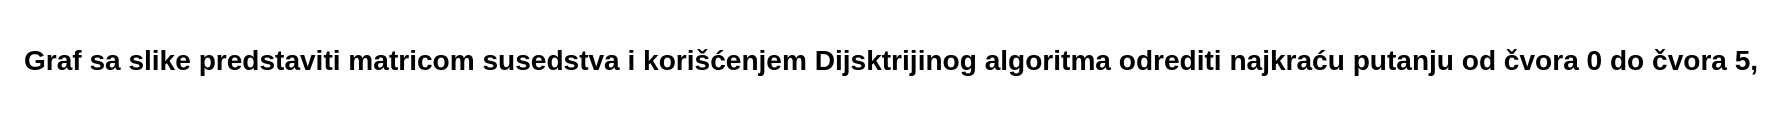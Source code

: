 <mxfile>
    <diagram id="ZH9tlxoBz2W2_fqLBUeT" name="Page-1">
        <mxGraphModel dx="1454" dy="827" grid="1" gridSize="10" guides="1" tooltips="1" connect="1" arrows="1" fold="1" page="1" pageScale="1" pageWidth="1100" pageHeight="850" math="0" shadow="0">
            <root>
                <mxCell id="0"/>
                <mxCell id="1" parent="0"/>
                <mxCell id="2" value="&lt;h3&gt;Graf sa slike predstaviti matricom susedstva i korišćenjem Dijsktrijinog algoritma odrediti najkraću putanju od čvora 0 do čvora 5,&lt;/h3&gt;" style="text;html=1;align=center;verticalAlign=middle;resizable=0;points=[];autosize=1;strokeColor=none;fillColor=none;" parent="1" vertex="1">
                    <mxGeometry x="105" width="890" height="60" as="geometry"/>
                </mxCell>
            </root>
        </mxGraphModel>
    </diagram>
</mxfile>